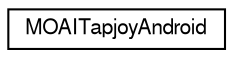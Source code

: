 digraph G
{
  edge [fontname="FreeSans",fontsize="10",labelfontname="FreeSans",labelfontsize="10"];
  node [fontname="FreeSans",fontsize="10",shape=record];
  rankdir=LR;
  Node1 [label="MOAITapjoyAndroid",height=0.2,width=0.4,color="black", fillcolor="white", style="filled",URL="$class_m_o_a_i_tapjoy_android.html",tooltip="Wrapper for Tapjoy integration on Android devices. Tapjoy provides a turnkey advertising platform tha..."];
}
